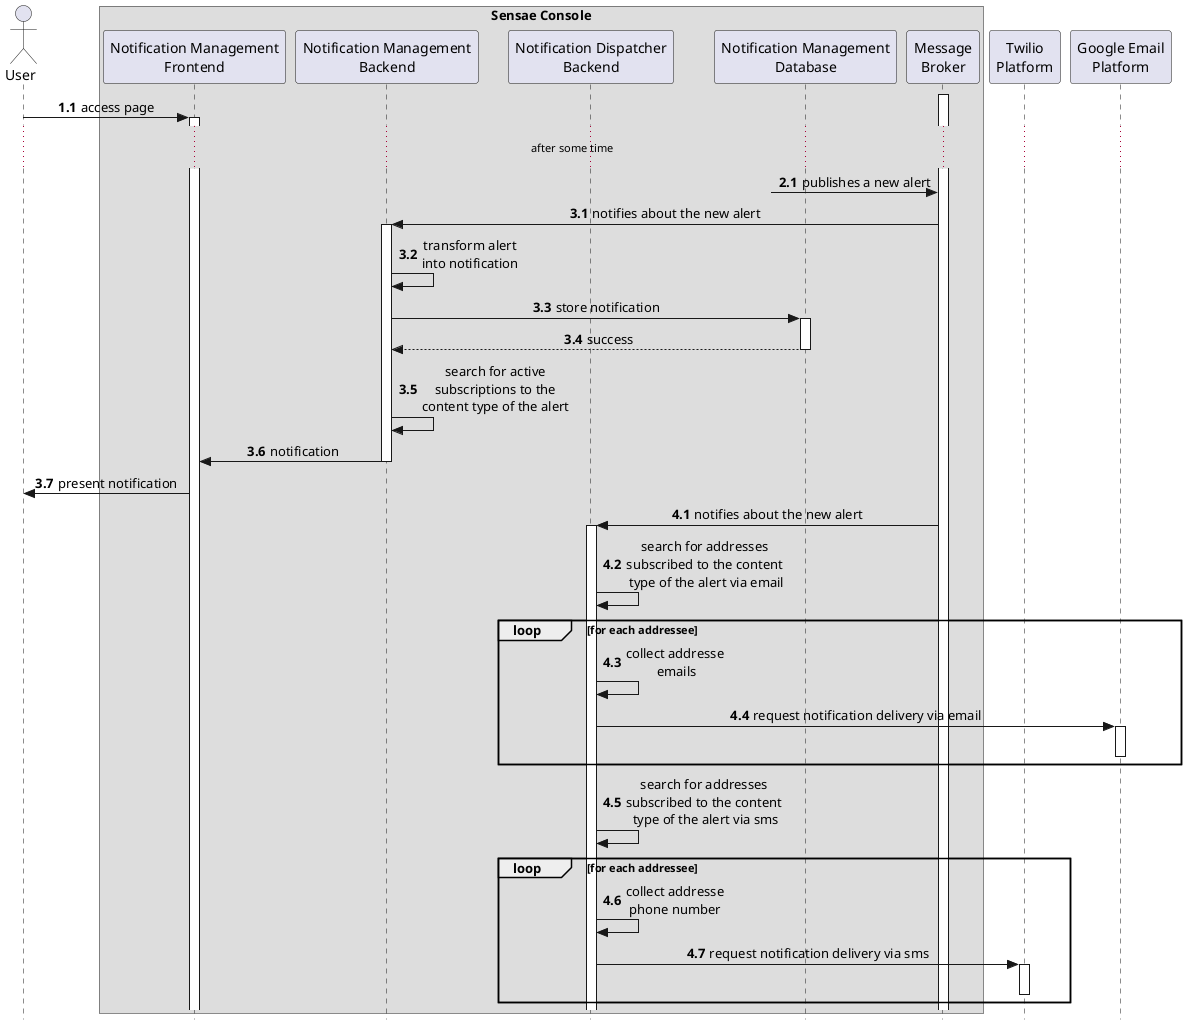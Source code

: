 @startuml notification-dispatch

skinparam sequenceMessageAlign center
skinparam style strictuml
autonumber 1.1
actor User

box "Sensae Console"
participant "Notification Management\nFrontend" as FRONT
participant "Notification Management\nBackend" as BACK
participant "Notification Dispatcher\nBackend" as DISP
participant "Notification Management\nDatabase" as DB
participant "Message\nBroker" as MB
end box

participant "Twilio\nPlatform" as SMS
participant "Google Email\nPlatform" as EMAIL

activate MB 

User -> FRONT ++ : access page

... after some time ...
autonumber inc A

?-> MB : publishes a new alert

autonumber inc A
MB -> BACK ++ : notifies about the new alert

BACK -> BACK : transform alert\ninto notification

BACK -> DB ++ : store notification
return success

BACK -> BACK : search for active\nsubscriptions to the\ncontent type of the alert
BACK -> FRONT -- : notification
FRONT -> User : present notification

autonumber inc A
MB -> DISP ++ : notifies about the new alert

DISP -> DISP : search for addresses\nsubscribed to the content\n type of the alert via email

loop for each addressee

DISP -> DISP : collect addresse\n emails

DISP -> EMAIL ++ : request notification delivery via email

deactivate EMAIL 

end

DISP -> DISP : search for addresses\nsubscribed to the content\n type of the alert via sms

loop for each addressee

DISP -> DISP : collect addresse\nphone number

DISP -> SMS ++ : request notification delivery via sms

deactivate SMS

end

@enduml
